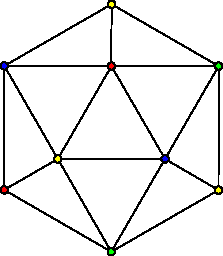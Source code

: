 /******************************************************************************
 *                                 LICENSE                                    *
 ******************************************************************************
 *  This file is part of Mathematics-and-Physics.                             *
 *                                                                            *
 *  Mathematics-and-Physics is free software: you can redistribute it and/or  *
 *  modify it under the terms of the GNU General Public License as published  *
 *  by the Free Software Foundation, either version 3 of the License, or      *
 *  (at your option) any later version.                                       *
 *                                                                            *
 *  Mathematics-and-Physics is distributed in the hope that it will be useful *
 *  but WITHOUT ANY WARRANTY; without even the implied warranty of            *
 *  MERCHANTABILITY or FITNESS FOR A PARTICULAR PURPOSE.  See the             *
 *  GNU General Public License for more details.                              *
 *                                                                            *
 *  You should have received a copy of the GNU General Public License         *
 *  along with Mathematics-and-Physics.  If not, see                          *
 *  <https://www.gnu.org/licenses/>.                                          *
 ******************************************************************************/

/*  Size of the figure.                                                       */
size(128);

pair V0 = scale(0.5)*expi(0.5*pi);
pair V1 = scale(0.5)*expi(3.5*pi / 3.0);
pair V2 = scale(0.5)*expi(5.5 * pi / 3.0);

pair W0 = expi(0.333*pi + pi / 6.0);
pair W1 = expi(0.666*pi + pi / 6.0);
pair W2 = expi(1.0*pi + pi / 6.0);
pair W3 = expi(1.333*pi + pi / 6.0);
pair W4 = expi(1.666*pi + pi / 6.0);
pair W5 = expi(pi / 6.0);

real rDot = 0.03;

draw(V0 -- V1 -- V2 -- cycle);
draw(W0 -- W1 -- W2 -- W3 -- W4 -- W5 -- cycle);

draw(V0 -- W0);
draw(V0 -- W1);
draw(V0 -- W5);

draw(V1 -- W1);
draw(V1 -- W2);
draw(V1 -- W3);

draw(V2 -- W3);
draw(V2 -- W4);
draw(V2 -- W5);

filldraw(circle(V0, rDot), red, black);
filldraw(circle(V1, rDot), yellow, black);
filldraw(circle(V2, rDot), blue, black);
filldraw(circle(W0, rDot), yellow, black);
filldraw(circle(W1, rDot), blue, black);
filldraw(circle(W2, rDot), red, black);
filldraw(circle(W3, rDot), green, black);
filldraw(circle(W4, rDot), yellow, black);
filldraw(circle(W5, rDot), green, black);